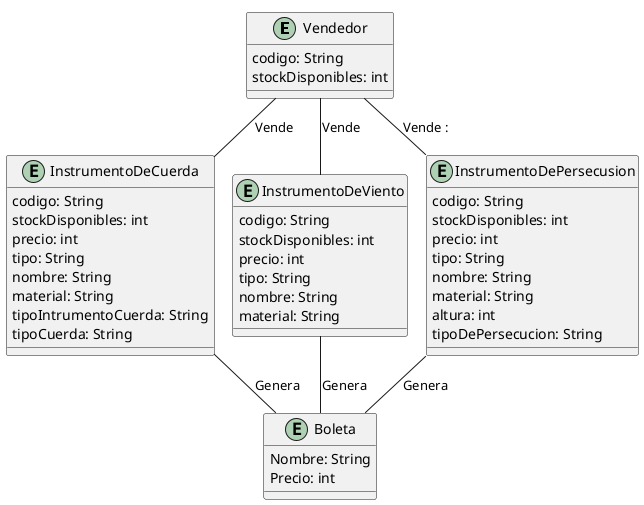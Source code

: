 @startuml
!pragma layout smetana

entity Vendedor {
    codigo: String
    stockDisponibles: int
}

entity InstrumentoDeCuerda {
    codigo: String
    stockDisponibles: int
    precio: int
    tipo: String
    nombre: String
    material: String
    tipoIntrumentoCuerda: String
    tipoCuerda: String
}

entity InstrumentoDeViento {
    codigo: String
    stockDisponibles: int
    precio: int
    tipo: String
    nombre: String
    material: String
}

entity InstrumentoDePersecusion {
    codigo: String
    stockDisponibles: int
    precio: int
    tipo: String
    nombre: String
    material: String
    altura: int
    tipoDePersecucion: String
}

entity Boleta {
    Nombre: String
    Precio: int
}

Vendedor -- InstrumentoDeCuerda : Vende >
Vendedor -- InstrumentoDePersecusion : Vende : >
Vendedor -- InstrumentoDeViento : Vende >

InstrumentoDePersecusion -- Boleta : Genera >
InstrumentoDeViento -- Boleta : Genera >
InstrumentoDeCuerda -- Boleta : Genera >

@enduml